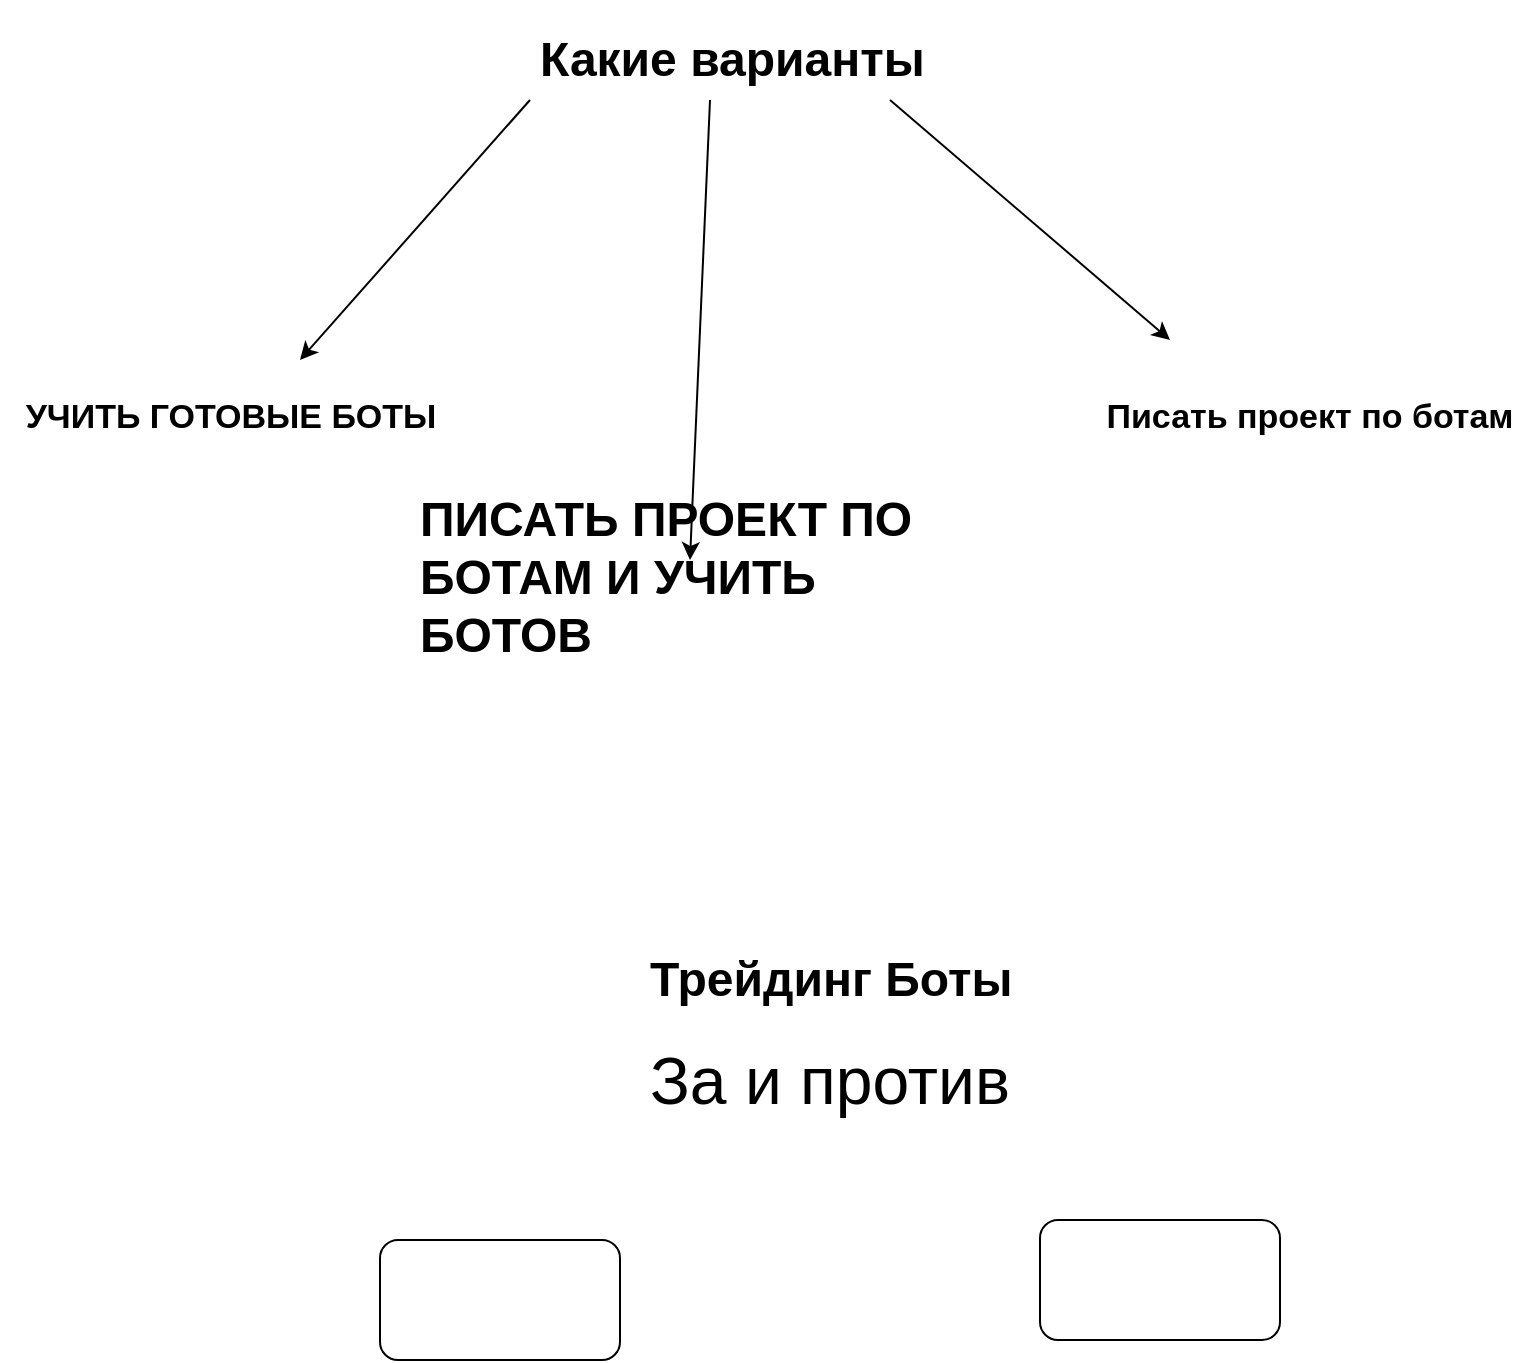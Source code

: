 <mxfile version="22.1.22" type="embed">
  <diagram id="l1lZY0W8vkF6sXJbo0kF" name="Page-1">
    <mxGraphModel dx="2202" dy="1852" grid="1" gridSize="10" guides="1" tooltips="1" connect="1" arrows="1" fold="1" page="1" pageScale="1" pageWidth="850" pageHeight="1100" math="0" shadow="0">
      <root>
        <mxCell id="0" />
        <mxCell id="1" parent="0" />
        <mxCell id="2" value="" style="rounded=1;whiteSpace=wrap;html=1;align=left;" vertex="1" parent="1">
          <mxGeometry x="80" y="250" width="120" height="60" as="geometry" />
        </mxCell>
        <mxCell id="3" value="" style="rounded=1;whiteSpace=wrap;html=1;" vertex="1" parent="1">
          <mxGeometry x="410" y="240" width="120" height="60" as="geometry" />
        </mxCell>
        <mxCell id="4" value="&lt;h1&gt;Трейдинг Боты&lt;/h1&gt;&lt;p&gt;&lt;font style=&quot;font-size: 33px;&quot;&gt;За и против&lt;/font&gt;&lt;/p&gt;" style="text;html=1;strokeColor=none;fillColor=none;spacing=5;spacingTop=-20;whiteSpace=wrap;overflow=hidden;rounded=0;" vertex="1" parent="1">
          <mxGeometry x="210" y="100" width="190" height="120" as="geometry" />
        </mxCell>
        <mxCell id="16" value="&lt;h1&gt;Какие варианты&lt;/h1&gt;&lt;p&gt;&lt;br&gt;&lt;/p&gt;" style="text;html=1;strokeColor=none;fillColor=none;spacing=5;spacingTop=-20;whiteSpace=wrap;overflow=hidden;rounded=0;" vertex="1" parent="1">
          <mxGeometry x="155" y="-360" width="240" height="60" as="geometry" />
        </mxCell>
        <mxCell id="17" value="" style="endArrow=classic;html=1;rounded=0;" edge="1" parent="1">
          <mxGeometry width="50" height="50" relative="1" as="geometry">
            <mxPoint x="155" y="-320" as="sourcePoint" />
            <mxPoint x="40" y="-190" as="targetPoint" />
            <Array as="points" />
          </mxGeometry>
        </mxCell>
        <mxCell id="18" value="" style="endArrow=classic;html=1;rounded=0;" edge="1" parent="1">
          <mxGeometry width="50" height="50" relative="1" as="geometry">
            <mxPoint x="245" y="-320" as="sourcePoint" />
            <mxPoint x="235" y="-90" as="targetPoint" />
            <Array as="points" />
          </mxGeometry>
        </mxCell>
        <mxCell id="19" value="" style="endArrow=classic;html=1;rounded=0;" edge="1" parent="1">
          <mxGeometry width="50" height="50" relative="1" as="geometry">
            <mxPoint x="335" y="-320" as="sourcePoint" />
            <mxPoint x="475" y="-200" as="targetPoint" />
          </mxGeometry>
        </mxCell>
        <mxCell id="21" value="&lt;font style=&quot;font-size: 17px;&quot;&gt;&lt;b&gt;УЧИТЬ ГОТОВЫЕ БОТЫ&lt;/b&gt;&lt;/font&gt;" style="text;html=1;align=center;verticalAlign=middle;resizable=0;points=[];autosize=1;strokeColor=none;fillColor=none;" vertex="1" parent="1">
          <mxGeometry x="-110" y="-176" width="230" height="30" as="geometry" />
        </mxCell>
        <mxCell id="22" value="&lt;h1&gt;ПИСАТЬ ПРОЕКТ ПО БОТАМ И УЧИТЬ БОТОВ&lt;/h1&gt;" style="text;html=1;strokeColor=none;fillColor=none;spacing=5;spacingTop=-20;whiteSpace=wrap;overflow=hidden;rounded=0;" vertex="1" parent="1">
          <mxGeometry x="95" y="-130" width="290" height="100" as="geometry" />
        </mxCell>
        <mxCell id="23" value="&lt;font size=&quot;1&quot; style=&quot;&quot;&gt;&lt;b style=&quot;font-size: 17px;&quot;&gt;Писать проект по ботам&lt;/b&gt;&lt;/font&gt;" style="text;html=1;strokeColor=none;fillColor=none;align=center;verticalAlign=middle;whiteSpace=wrap;rounded=0;" vertex="1" parent="1">
          <mxGeometry x="435" y="-200" width="220" height="78" as="geometry" />
        </mxCell>
      </root>
    </mxGraphModel>
  </diagram>
</mxfile>
